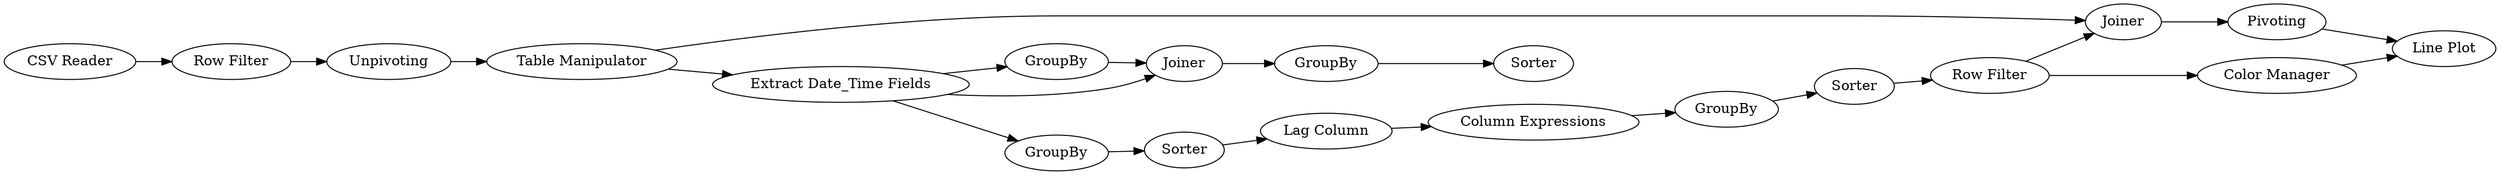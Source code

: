 digraph {
	"7206676319884354541_18" [label=GroupBy]
	"7206676319884354541_15" [label="Line Plot"]
	"7206676319884354541_12" [label=Sorter]
	"7206676319884354541_13" [label="Row Filter"]
	"7206676319884354541_19" [label=GroupBy]
	"7206676319884354541_21" [label=Sorter]
	"7206676319884354541_1" [label="CSV Reader"]
	"7206676319884354541_8" [label="Column Expressions"]
	"7206676319884354541_17" [label=Pivoting]
	"7206676319884354541_6" [label=Sorter]
	"7206676319884354541_7" [label="Lag Column"]
	"7206676319884354541_20" [label=Joiner]
	"7206676319884354541_14" [label=Joiner]
	"7206676319884354541_2" [label=Unpivoting]
	"7206676319884354541_22" [label="Row Filter"]
	"7206676319884354541_4" [label=GroupBy]
	"7206676319884354541_16" [label="Color Manager"]
	"7206676319884354541_3" [label="Table Manipulator"]
	"7206676319884354541_11" [label=GroupBy]
	"7206676319884354541_5" [label="Extract Date_Time Fields"]
	"7206676319884354541_13" -> "7206676319884354541_14"
	"7206676319884354541_5" -> "7206676319884354541_18"
	"7206676319884354541_2" -> "7206676319884354541_3"
	"7206676319884354541_8" -> "7206676319884354541_11"
	"7206676319884354541_5" -> "7206676319884354541_4"
	"7206676319884354541_19" -> "7206676319884354541_21"
	"7206676319884354541_13" -> "7206676319884354541_16"
	"7206676319884354541_7" -> "7206676319884354541_8"
	"7206676319884354541_1" -> "7206676319884354541_22"
	"7206676319884354541_3" -> "7206676319884354541_5"
	"7206676319884354541_14" -> "7206676319884354541_17"
	"7206676319884354541_12" -> "7206676319884354541_13"
	"7206676319884354541_3" -> "7206676319884354541_14"
	"7206676319884354541_16" -> "7206676319884354541_15"
	"7206676319884354541_11" -> "7206676319884354541_12"
	"7206676319884354541_18" -> "7206676319884354541_20"
	"7206676319884354541_20" -> "7206676319884354541_19"
	"7206676319884354541_5" -> "7206676319884354541_20"
	"7206676319884354541_17" -> "7206676319884354541_15"
	"7206676319884354541_4" -> "7206676319884354541_6"
	"7206676319884354541_6" -> "7206676319884354541_7"
	"7206676319884354541_22" -> "7206676319884354541_2"
	rankdir=LR
}
